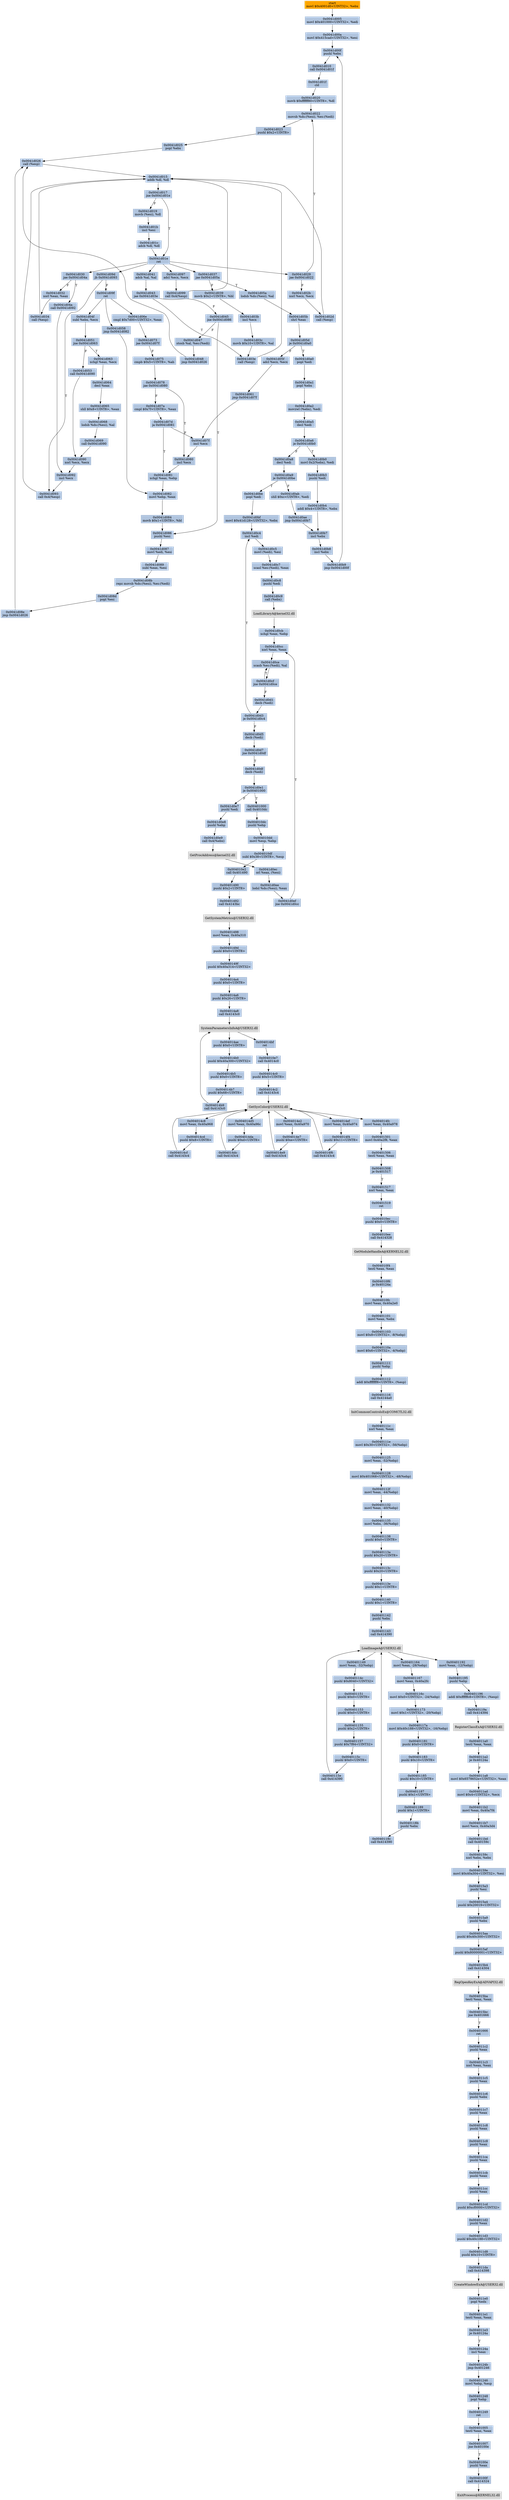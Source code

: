 digraph G {
node[shape=rectangle,style=filled,fillcolor=lightsteelblue,color=lightsteelblue]
bgcolor="transparent"
a0x0041d000movl_0x4001d0UINT32_ebx[label="start\nmovl $0x4001d0<UINT32>, %ebx",fillcolor="orange",color="lightgrey"];
a0x0041d005movl_0x401000UINT32_edi[label="0x0041d005\nmovl $0x401000<UINT32>, %edi"];
a0x0041d00amovl_0x415cadUINT32_esi[label="0x0041d00a\nmovl $0x415cad<UINT32>, %esi"];
a0x0041d00fpushl_ebx[label="0x0041d00f\npushl %ebx"];
a0x0041d010call_0x0041d01f[label="0x0041d010\ncall 0x0041d01f"];
a0x0041d01fcld_[label="0x0041d01f\ncld "];
a0x0041d020movb_0xffffff80UINT8_dl[label="0x0041d020\nmovb $0xffffff80<UINT8>, %dl"];
a0x0041d022movsb_ds_esi__es_edi_[label="0x0041d022\nmovsb %ds:(%esi), %es:(%edi)"];
a0x0041d023pushl_0x2UINT8[label="0x0041d023\npushl $0x2<UINT8>"];
a0x0041d025popl_ebx[label="0x0041d025\npopl %ebx"];
a0x0041d026call_esp_[label="0x0041d026\ncall (%esp)"];
a0x0041d015addb_dl_dl[label="0x0041d015\naddb %dl, %dl"];
a0x0041d017jne_0x0041d01e[label="0x0041d017\njne 0x0041d01e"];
a0x0041d019movb_esi__dl[label="0x0041d019\nmovb (%esi), %dl"];
a0x0041d01bincl_esi[label="0x0041d01b\nincl %esi"];
a0x0041d01cadcb_dl_dl[label="0x0041d01c\nadcb %dl, %dl"];
a0x0041d01eret[label="0x0041d01e\nret"];
a0x0041d029jae_0x0041d022[label="0x0041d029\njae 0x0041d022"];
a0x0041d02bxorl_ecx_ecx[label="0x0041d02b\nxorl %ecx, %ecx"];
a0x0041d02dcall_esp_[label="0x0041d02d\ncall (%esp)"];
a0x0041d030jae_0x0041d04a[label="0x0041d030\njae 0x0041d04a"];
a0x0041d032xorl_eax_eax[label="0x0041d032\nxorl %eax, %eax"];
a0x0041d034call_esp_[label="0x0041d034\ncall (%esp)"];
a0x0041d037jae_0x0041d05a[label="0x0041d037\njae 0x0041d05a"];
a0x0041d039movb_0x2UINT8_bl[label="0x0041d039\nmovb $0x2<UINT8>, %bl"];
a0x0041d03bincl_ecx[label="0x0041d03b\nincl %ecx"];
a0x0041d03cmovb_0x10UINT8_al[label="0x0041d03c\nmovb $0x10<UINT8>, %al"];
a0x0041d03ecall_esp_[label="0x0041d03e\ncall (%esp)"];
a0x0041d041adcb_al_al[label="0x0041d041\nadcb %al, %al"];
a0x0041d043jae_0x0041d03e[label="0x0041d043\njae 0x0041d03e"];
a0x0041d045jne_0x0041d086[label="0x0041d045\njne 0x0041d086"];
a0x0041d047stosb_al_es_edi_[label="0x0041d047\nstosb %al, %es:(%edi)"];
a0x0041d048jmp_0x0041d026[label="0x0041d048\njmp 0x0041d026"];
a0x0041d05alodsb_ds_esi__al[label="0x0041d05a\nlodsb %ds:(%esi), %al"];
a0x0041d05bshrl_eax[label="0x0041d05b\nshrl %eax"];
a0x0041d05dje_0x0041d0a0[label="0x0041d05d\nje 0x0041d0a0"];
a0x0041d05fadcl_ecx_ecx[label="0x0041d05f\nadcl %ecx, %ecx"];
a0x0041d061jmp_0x0041d07f[label="0x0041d061\njmp 0x0041d07f"];
a0x0041d07fincl_ecx[label="0x0041d07f\nincl %ecx"];
a0x0041d080incl_ecx[label="0x0041d080\nincl %ecx"];
a0x0041d081xchgl_eax_ebp[label="0x0041d081\nxchgl %eax, %ebp"];
a0x0041d082movl_ebp_eax[label="0x0041d082\nmovl %ebp, %eax"];
a0x0041d084movb_0x1UINT8_bl[label="0x0041d084\nmovb $0x1<UINT8>, %bl"];
a0x0041d086pushl_esi[label="0x0041d086\npushl %esi"];
a0x0041d087movl_edi_esi[label="0x0041d087\nmovl %edi, %esi"];
a0x0041d089subl_eax_esi[label="0x0041d089\nsubl %eax, %esi"];
a0x0041d08brepz_movsb_ds_esi__es_edi_[label="0x0041d08b\nrepz movsb %ds:(%esi), %es:(%edi)"];
a0x0041d08dpopl_esi[label="0x0041d08d\npopl %esi"];
a0x0041d08ejmp_0x0041d026[label="0x0041d08e\njmp 0x0041d026"];
a0x0041d04acall_0x0041d092[label="0x0041d04a\ncall 0x0041d092"];
a0x0041d092incl_ecx[label="0x0041d092\nincl %ecx"];
a0x0041d093call_0x4esp_[label="0x0041d093\ncall 0x4(%esp)"];
a0x0041d097adcl_ecx_ecx[label="0x0041d097\nadcl %ecx, %ecx"];
a0x0041d099call_0x4esp_[label="0x0041d099\ncall 0x4(%esp)"];
a0x0041d09djb_0x0041d093[label="0x0041d09d\njb 0x0041d093"];
a0x0041d09fret[label="0x0041d09f\nret"];
a0x0041d04fsubl_ebx_ecx[label="0x0041d04f\nsubl %ebx, %ecx"];
a0x0041d051jne_0x0041d063[label="0x0041d051\njne 0x0041d063"];
a0x0041d053call_0x0041d090[label="0x0041d053\ncall 0x0041d090"];
a0x0041d090xorl_ecx_ecx[label="0x0041d090\nxorl %ecx, %ecx"];
a0x0041d058jmp_0x0041d082[label="0x0041d058\njmp 0x0041d082"];
a0x0041d063xchgl_eax_ecx[label="0x0041d063\nxchgl %eax, %ecx"];
a0x0041d064decl_eax[label="0x0041d064\ndecl %eax"];
a0x0041d065shll_0x8UINT8_eax[label="0x0041d065\nshll $0x8<UINT8>, %eax"];
a0x0041d068lodsb_ds_esi__al[label="0x0041d068\nlodsb %ds:(%esi), %al"];
a0x0041d069call_0x0041d090[label="0x0041d069\ncall 0x0041d090"];
a0x0041d06ecmpl_0x7d00UINT32_eax[label="0x0041d06e\ncmpl $0x7d00<UINT32>, %eax"];
a0x0041d073jae_0x0041d07f[label="0x0041d073\njae 0x0041d07f"];
a0x0041d075cmpb_0x5UINT8_ah[label="0x0041d075\ncmpb $0x5<UINT8>, %ah"];
a0x0041d078jae_0x0041d080[label="0x0041d078\njae 0x0041d080"];
a0x0041d07acmpl_0x7fUINT8_eax[label="0x0041d07a\ncmpl $0x7f<UINT8>, %eax"];
a0x0041d07dja_0x0041d081[label="0x0041d07d\nja 0x0041d081"];
a0x0041d0a0popl_edi[label="0x0041d0a0\npopl %edi"];
a0x0041d0a1popl_ebx[label="0x0041d0a1\npopl %ebx"];
a0x0041d0a2movzwl_ebx__edi[label="0x0041d0a2\nmovzwl (%ebx), %edi"];
a0x0041d0a5decl_edi[label="0x0041d0a5\ndecl %edi"];
a0x0041d0a6je_0x0041d0b0[label="0x0041d0a6\nje 0x0041d0b0"];
a0x0041d0a8decl_edi[label="0x0041d0a8\ndecl %edi"];
a0x0041d0a9je_0x0041d0be[label="0x0041d0a9\nje 0x0041d0be"];
a0x0041d0abshll_0xcUINT8_edi[label="0x0041d0ab\nshll $0xc<UINT8>, %edi"];
a0x0041d0aejmp_0x0041d0b7[label="0x0041d0ae\njmp 0x0041d0b7"];
a0x0041d0b7incl_ebx[label="0x0041d0b7\nincl %ebx"];
a0x0041d0b8incl_ebx[label="0x0041d0b8\nincl %ebx"];
a0x0041d0b9jmp_0x0041d00f[label="0x0041d0b9\njmp 0x0041d00f"];
a0x0041d0b0movl_0x2ebx__edi[label="0x0041d0b0\nmovl 0x2(%ebx), %edi"];
a0x0041d0b3pushl_edi[label="0x0041d0b3\npushl %edi"];
a0x0041d0b4addl_0x4UINT8_ebx[label="0x0041d0b4\naddl $0x4<UINT8>, %ebx"];
a0x0041d0bepopl_edi[label="0x0041d0be\npopl %edi"];
a0x0041d0bfmovl_0x41d128UINT32_ebx[label="0x0041d0bf\nmovl $0x41d128<UINT32>, %ebx"];
a0x0041d0c4incl_edi[label="0x0041d0c4\nincl %edi"];
a0x0041d0c5movl_edi__esi[label="0x0041d0c5\nmovl (%edi), %esi"];
a0x0041d0c7scasl_es_edi__eax[label="0x0041d0c7\nscasl %es:(%edi), %eax"];
a0x0041d0c8pushl_edi[label="0x0041d0c8\npushl %edi"];
a0x0041d0c9call_ebx_[label="0x0041d0c9\ncall (%ebx)"];
LoadLibraryA_kernel32_dll[label="LoadLibraryA@kernel32.dll",fillcolor="lightgrey",color="lightgrey"];
a0x0041d0cbxchgl_eax_ebp[label="0x0041d0cb\nxchgl %eax, %ebp"];
a0x0041d0ccxorl_eax_eax[label="0x0041d0cc\nxorl %eax, %eax"];
a0x0041d0cescasb_es_edi__al[label="0x0041d0ce\nscasb %es:(%edi), %al"];
a0x0041d0cfjne_0x0041d0ce[label="0x0041d0cf\njne 0x0041d0ce"];
a0x0041d0d1decb_edi_[label="0x0041d0d1\ndecb (%edi)"];
a0x0041d0d3je_0x0041d0c4[label="0x0041d0d3\nje 0x0041d0c4"];
a0x0041d0d5decb_edi_[label="0x0041d0d5\ndecb (%edi)"];
a0x0041d0d7jne_0x0041d0df[label="0x0041d0d7\njne 0x0041d0df"];
a0x0041d0dfdecb_edi_[label="0x0041d0df\ndecb (%edi)"];
a0x0041d0e1je_0x00401000[label="0x0041d0e1\nje 0x00401000"];
a0x0041d0e7pushl_edi[label="0x0041d0e7\npushl %edi"];
a0x0041d0e8pushl_ebp[label="0x0041d0e8\npushl %ebp"];
a0x0041d0e9call_0x4ebx_[label="0x0041d0e9\ncall 0x4(%ebx)"];
GetProcAddress_kernel32_dll[label="GetProcAddress@kernel32.dll",fillcolor="lightgrey",color="lightgrey"];
a0x0041d0ecorl_eax_esi_[label="0x0041d0ec\norl %eax, (%esi)"];
a0x0041d0eelodsl_ds_esi__eax[label="0x0041d0ee\nlodsl %ds:(%esi), %eax"];
a0x0041d0efjne_0x0041d0cc[label="0x0041d0ef\njne 0x0041d0cc"];
a0x00401000call_0x4010dc[label="0x00401000\ncall 0x4010dc"];
a0x004010dcpushl_ebp[label="0x004010dc\npushl %ebp"];
a0x004010ddmovl_esp_ebp[label="0x004010dd\nmovl %esp, %ebp"];
a0x004010dfsubl_0x38UINT8_esp[label="0x004010df\nsubl $0x38<UINT8>, %esp"];
a0x004010e2call_0x401490[label="0x004010e2\ncall 0x401490"];
a0x00401490pushl_0x2UINT8[label="0x00401490\npushl $0x2<UINT8>"];
a0x00401492call_0x4143bc[label="0x00401492\ncall 0x4143bc"];
GetSystemMetrics_USER32_dll[label="GetSystemMetrics@USER32.dll",fillcolor="lightgrey",color="lightgrey"];
a0x00401498movl_eax_0x40a310[label="0x00401498\nmovl %eax, 0x40a310"];
a0x0040149dpushl_0x0UINT8[label="0x0040149d\npushl $0x0<UINT8>"];
a0x0040149fpushl_0x40a314UINT32[label="0x0040149f\npushl $0x40a314<UINT32>"];
a0x004014a4pushl_0x0UINT8[label="0x004014a4\npushl $0x0<UINT8>"];
a0x004014a6pushl_0x26UINT8[label="0x004014a6\npushl $0x26<UINT8>"];
a0x004014a8call_0x4143c0[label="0x004014a8\ncall 0x4143c0"];
SystemParametersInfoA_USER32_dll[label="SystemParametersInfoA@USER32.dll",fillcolor="lightgrey",color="lightgrey"];
a0x004014aepushl_0x0UINT8[label="0x004014ae\npushl $0x0<UINT8>"];
a0x004014b0pushl_0x40a300UINT32[label="0x004014b0\npushl $0x40a300<UINT32>"];
a0x004014b5pushl_0x0UINT8[label="0x004014b5\npushl $0x0<UINT8>"];
a0x004014b7pushl_0x68UINT8[label="0x004014b7\npushl $0x68<UINT8>"];
a0x004014b9call_0x4143c0[label="0x004014b9\ncall 0x4143c0"];
a0x004014bfret[label="0x004014bf\nret"];
a0x004010e7call_0x4014c0[label="0x004010e7\ncall 0x4014c0"];
a0x004014c0pushl_0x5UINT8[label="0x004014c0\npushl $0x5<UINT8>"];
a0x004014c2call_0x4143c4[label="0x004014c2\ncall 0x4143c4"];
GetSysColor_USER32_dll[label="GetSysColor@USER32.dll",fillcolor="lightgrey",color="lightgrey"];
a0x004014c8movl_eax_0x40a968[label="0x004014c8\nmovl %eax, 0x40a968"];
a0x004014cdpushl_0x8UINT8[label="0x004014cd\npushl $0x8<UINT8>"];
a0x004014cfcall_0x4143c4[label="0x004014cf\ncall 0x4143c4"];
a0x004014d5movl_eax_0x40a96c[label="0x004014d5\nmovl %eax, 0x40a96c"];
a0x004014dapushl_0xdUINT8[label="0x004014da\npushl $0xd<UINT8>"];
a0x004014dccall_0x4143c4[label="0x004014dc\ncall 0x4143c4"];
a0x004014e2movl_eax_0x40a970[label="0x004014e2\nmovl %eax, 0x40a970"];
a0x004014e7pushl_0xeUINT8[label="0x004014e7\npushl $0xe<UINT8>"];
a0x004014e9call_0x4143c4[label="0x004014e9\ncall 0x4143c4"];
a0x004014efmovl_eax_0x40a974[label="0x004014ef\nmovl %eax, 0x40a974"];
a0x004014f4pushl_0x11UINT8[label="0x004014f4\npushl $0x11<UINT8>"];
a0x004014f6call_0x4143c4[label="0x004014f6\ncall 0x4143c4"];
a0x004014fcmovl_eax_0x40a978[label="0x004014fc\nmovl %eax, 0x40a978"];
a0x00401501movl_0x40a2f8_eax[label="0x00401501\nmovl 0x40a2f8, %eax"];
a0x00401506testl_eax_eax[label="0x00401506\ntestl %eax, %eax"];
a0x00401508je_0x401517[label="0x00401508\nje 0x401517"];
a0x00401517xorl_eax_eax[label="0x00401517\nxorl %eax, %eax"];
a0x00401519ret[label="0x00401519\nret"];
a0x004010ecpushl_0x0UINT8[label="0x004010ec\npushl $0x0<UINT8>"];
a0x004010eecall_0x414328[label="0x004010ee\ncall 0x414328"];
GetModuleHandleA_KERNEL32_dll[label="GetModuleHandleA@KERNEL32.dll",fillcolor="lightgrey",color="lightgrey"];
a0x004010f4testl_eax_eax[label="0x004010f4\ntestl %eax, %eax"];
a0x004010f6je_0x40124a[label="0x004010f6\nje 0x40124a"];
a0x004010fcmovl_eax_0x40a2e0[label="0x004010fc\nmovl %eax, 0x40a2e0"];
a0x00401101movl_eax_ebx[label="0x00401101\nmovl %eax, %ebx"];
a0x00401103movl_0x8UINT32__8ebp_[label="0x00401103\nmovl $0x8<UINT32>, -8(%ebp)"];
a0x0040110amovl_0x6UINT32__4ebp_[label="0x0040110a\nmovl $0x6<UINT32>, -4(%ebp)"];
a0x00401111pushl_ebp[label="0x00401111\npushl %ebp"];
a0x00401112addl_0xfffffff8UINT8_esp_[label="0x00401112\naddl $0xfffffff8<UINT8>, (%esp)"];
a0x00401116call_0x4144a0[label="0x00401116\ncall 0x4144a0"];
InitCommonControlsEx_COMCTL32_dll[label="InitCommonControlsEx@COMCTL32.dll",fillcolor="lightgrey",color="lightgrey"];
a0x0040111cxorl_eax_eax[label="0x0040111c\nxorl %eax, %eax"];
a0x0040111emovl_0x30UINT32__56ebp_[label="0x0040111e\nmovl $0x30<UINT32>, -56(%ebp)"];
a0x00401125movl_eax__52ebp_[label="0x00401125\nmovl %eax, -52(%ebp)"];
a0x00401128movl_0x401068UINT32__48ebp_[label="0x00401128\nmovl $0x401068<UINT32>, -48(%ebp)"];
a0x0040112fmovl_eax__44ebp_[label="0x0040112f\nmovl %eax, -44(%ebp)"];
a0x00401132movl_eax__40ebp_[label="0x00401132\nmovl %eax, -40(%ebp)"];
a0x00401135movl_ebx__36ebp_[label="0x00401135\nmovl %ebx, -36(%ebp)"];
a0x00401138pushl_0x0UINT8[label="0x00401138\npushl $0x0<UINT8>"];
a0x0040113apushl_0x20UINT8[label="0x0040113a\npushl $0x20<UINT8>"];
a0x0040113cpushl_0x20UINT8[label="0x0040113c\npushl $0x20<UINT8>"];
a0x0040113epushl_0x1UINT8[label="0x0040113e\npushl $0x1<UINT8>"];
a0x00401140pushl_0x1UINT8[label="0x00401140\npushl $0x1<UINT8>"];
a0x00401142pushl_ebx[label="0x00401142\npushl %ebx"];
a0x00401143call_0x414390[label="0x00401143\ncall 0x414390"];
LoadImageA_USER32_dll[label="LoadImageA@USER32.dll",fillcolor="lightgrey",color="lightgrey"];
a0x00401149movl_eax__32ebp_[label="0x00401149\nmovl %eax, -32(%ebp)"];
a0x0040114cpushl_0x8040UINT32[label="0x0040114c\npushl $0x8040<UINT32>"];
a0x00401151pushl_0x0UINT8[label="0x00401151\npushl $0x0<UINT8>"];
a0x00401153pushl_0x0UINT8[label="0x00401153\npushl $0x0<UINT8>"];
a0x00401155pushl_0x2UINT8[label="0x00401155\npushl $0x2<UINT8>"];
a0x00401157pushl_0x7f84UINT32[label="0x00401157\npushl $0x7f84<UINT32>"];
a0x0040115cpushl_0x0UINT8[label="0x0040115c\npushl $0x0<UINT8>"];
a0x0040115ecall_0x414390[label="0x0040115e\ncall 0x414390"];
a0x00401164movl_eax__28ebp_[label="0x00401164\nmovl %eax, -28(%ebp)"];
a0x00401167movl_eax_0x40a2fc[label="0x00401167\nmovl %eax, 0x40a2fc"];
a0x0040116cmovl_0x0UINT32__24ebp_[label="0x0040116c\nmovl $0x0<UINT32>, -24(%ebp)"];
a0x00401173movl_0x1UINT32__20ebp_[label="0x00401173\nmovl $0x1<UINT32>, -20(%ebp)"];
a0x0040117amovl_0x40c188UINT32__16ebp_[label="0x0040117a\nmovl $0x40c188<UINT32>, -16(%ebp)"];
a0x00401181pushl_0x0UINT8[label="0x00401181\npushl $0x0<UINT8>"];
a0x00401183pushl_0x10UINT8[label="0x00401183\npushl $0x10<UINT8>"];
a0x00401185pushl_0x10UINT8[label="0x00401185\npushl $0x10<UINT8>"];
a0x00401187pushl_0x1UINT8[label="0x00401187\npushl $0x1<UINT8>"];
a0x00401189pushl_0x1UINT8[label="0x00401189\npushl $0x1<UINT8>"];
a0x0040118bpushl_ebx[label="0x0040118b\npushl %ebx"];
a0x0040118ccall_0x414390[label="0x0040118c\ncall 0x414390"];
a0x00401192movl_eax__12ebp_[label="0x00401192\nmovl %eax, -12(%ebp)"];
a0x00401195pushl_ebp[label="0x00401195\npushl %ebp"];
a0x00401196addl_0xffffffc8UINT8_esp_[label="0x00401196\naddl $0xffffffc8<UINT8>, (%esp)"];
a0x0040119acall_0x414394[label="0x0040119a\ncall 0x414394"];
RegisterClassExA_USER32_dll[label="RegisterClassExA@USER32.dll",fillcolor="lightgrey",color="lightgrey"];
a0x004011a0testl_eax_eax[label="0x004011a0\ntestl %eax, %eax"];
a0x004011a2je_0x40124a[label="0x004011a2\nje 0x40124a"];
a0x004011a8movl_0x6578652eUINT32_eax[label="0x004011a8\nmovl $0x6578652e<UINT32>, %eax"];
a0x004011admovl_0x4UINT32_ecx[label="0x004011ad\nmovl $0x4<UINT32>, %ecx"];
a0x004011b2movl_eax_0x40a7f4[label="0x004011b2\nmovl %eax, 0x40a7f4"];
a0x004011b7movl_ecx_0x40a3d4[label="0x004011b7\nmovl %ecx, 0x40a3d4"];
a0x004011bdcall_0x40159c[label="0x004011bd\ncall 0x40159c"];
a0x0040159cxorl_ebx_ebx[label="0x0040159c\nxorl %ebx, %ebx"];
a0x0040159emovl_0x40a304UINT32_esi[label="0x0040159e\nmovl $0x40a304<UINT32>, %esi"];
a0x004015a3pushl_esi[label="0x004015a3\npushl %esi"];
a0x004015a4pushl_0x20019UINT32[label="0x004015a4\npushl $0x20019<UINT32>"];
a0x004015a9pushl_ebx[label="0x004015a9\npushl %ebx"];
a0x004015aapushl_0x40c300UINT32[label="0x004015aa\npushl $0x40c300<UINT32>"];
a0x004015afpushl_0x80000001UINT32[label="0x004015af\npushl $0x80000001<UINT32>"];
a0x004015b4call_0x414304[label="0x004015b4\ncall 0x414304"];
RegOpenKeyExA_ADVAPI32_dll[label="RegOpenKeyExA@ADVAPI32.dll",fillcolor="lightgrey",color="lightgrey"];
a0x004015batestl_eax_eax[label="0x004015ba\ntestl %eax, %eax"];
a0x004015bcjne_0x401666[label="0x004015bc\njne 0x401666"];
a0x00401666ret[label="0x00401666\nret"];
a0x004011c2pushl_eax[label="0x004011c2\npushl %eax"];
a0x004011c3xorl_eax_eax[label="0x004011c3\nxorl %eax, %eax"];
a0x004011c5pushl_eax[label="0x004011c5\npushl %eax"];
a0x004011c6pushl_ebx[label="0x004011c6\npushl %ebx"];
a0x004011c7pushl_eax[label="0x004011c7\npushl %eax"];
a0x004011c8pushl_eax[label="0x004011c8\npushl %eax"];
a0x004011c9pushl_eax[label="0x004011c9\npushl %eax"];
a0x004011capushl_eax[label="0x004011ca\npushl %eax"];
a0x004011cbpushl_eax[label="0x004011cb\npushl %eax"];
a0x004011ccpushl_eax[label="0x004011cc\npushl %eax"];
a0x004011cdpushl_0xcf0000UINT32[label="0x004011cd\npushl $0xcf0000<UINT32>"];
a0x004011d2pushl_eax[label="0x004011d2\npushl %eax"];
a0x004011d3pushl_0x40c188UINT32[label="0x004011d3\npushl $0x40c188<UINT32>"];
a0x004011d8pushl_0x10UINT8[label="0x004011d8\npushl $0x10<UINT8>"];
a0x004011dacall_0x414398[label="0x004011da\ncall 0x414398"];
CreateWindowExA_USER32_dll[label="CreateWindowExA@USER32.dll",fillcolor="lightgrey",color="lightgrey"];
a0x004011e0popl_edx[label="0x004011e0\npopl %edx"];
a0x004011e1testl_eax_eax[label="0x004011e1\ntestl %eax, %eax"];
a0x004011e3je_0x40124a[label="0x004011e3\nje 0x40124a"];
a0x0040124aincl_eax[label="0x0040124a\nincl %eax"];
a0x0040124bjmp_0x401246[label="0x0040124b\njmp 0x401246"];
a0x00401246movl_ebp_esp[label="0x00401246\nmovl %ebp, %esp"];
a0x00401248popl_ebp[label="0x00401248\npopl %ebp"];
a0x00401249ret[label="0x00401249\nret"];
a0x00401005testl_eax_eax[label="0x00401005\ntestl %eax, %eax"];
a0x00401007jne_0x40100e[label="0x00401007\njne 0x40100e"];
a0x0040100epushl_eax[label="0x0040100e\npushl %eax"];
a0x0040100fcall_0x414324[label="0x0040100f\ncall 0x414324"];
ExitProcess_KERNEL32_dll[label="ExitProcess@KERNEL32.dll",fillcolor="lightgrey",color="lightgrey"];
a0x0041d000movl_0x4001d0UINT32_ebx -> a0x0041d005movl_0x401000UINT32_edi [color="#000000"];
a0x0041d005movl_0x401000UINT32_edi -> a0x0041d00amovl_0x415cadUINT32_esi [color="#000000"];
a0x0041d00amovl_0x415cadUINT32_esi -> a0x0041d00fpushl_ebx [color="#000000"];
a0x0041d00fpushl_ebx -> a0x0041d010call_0x0041d01f [color="#000000"];
a0x0041d010call_0x0041d01f -> a0x0041d01fcld_ [color="#000000"];
a0x0041d01fcld_ -> a0x0041d020movb_0xffffff80UINT8_dl [color="#000000"];
a0x0041d020movb_0xffffff80UINT8_dl -> a0x0041d022movsb_ds_esi__es_edi_ [color="#000000"];
a0x0041d022movsb_ds_esi__es_edi_ -> a0x0041d023pushl_0x2UINT8 [color="#000000"];
a0x0041d023pushl_0x2UINT8 -> a0x0041d025popl_ebx [color="#000000"];
a0x0041d025popl_ebx -> a0x0041d026call_esp_ [color="#000000"];
a0x0041d026call_esp_ -> a0x0041d015addb_dl_dl [color="#000000"];
a0x0041d015addb_dl_dl -> a0x0041d017jne_0x0041d01e [color="#000000"];
a0x0041d017jne_0x0041d01e -> a0x0041d019movb_esi__dl [color="#000000",label="F"];
a0x0041d019movb_esi__dl -> a0x0041d01bincl_esi [color="#000000"];
a0x0041d01bincl_esi -> a0x0041d01cadcb_dl_dl [color="#000000"];
a0x0041d01cadcb_dl_dl -> a0x0041d01eret [color="#000000"];
a0x0041d01eret -> a0x0041d029jae_0x0041d022 [color="#000000"];
a0x0041d029jae_0x0041d022 -> a0x0041d022movsb_ds_esi__es_edi_ [color="#000000",label="T"];
a0x0041d017jne_0x0041d01e -> a0x0041d01eret [color="#000000",label="T"];
a0x0041d029jae_0x0041d022 -> a0x0041d02bxorl_ecx_ecx [color="#000000",label="F"];
a0x0041d02bxorl_ecx_ecx -> a0x0041d02dcall_esp_ [color="#000000"];
a0x0041d02dcall_esp_ -> a0x0041d015addb_dl_dl [color="#000000"];
a0x0041d01eret -> a0x0041d030jae_0x0041d04a [color="#000000"];
a0x0041d030jae_0x0041d04a -> a0x0041d032xorl_eax_eax [color="#000000",label="F"];
a0x0041d032xorl_eax_eax -> a0x0041d034call_esp_ [color="#000000"];
a0x0041d034call_esp_ -> a0x0041d015addb_dl_dl [color="#000000"];
a0x0041d01eret -> a0x0041d037jae_0x0041d05a [color="#000000"];
a0x0041d037jae_0x0041d05a -> a0x0041d039movb_0x2UINT8_bl [color="#000000",label="F"];
a0x0041d039movb_0x2UINT8_bl -> a0x0041d03bincl_ecx [color="#000000"];
a0x0041d03bincl_ecx -> a0x0041d03cmovb_0x10UINT8_al [color="#000000"];
a0x0041d03cmovb_0x10UINT8_al -> a0x0041d03ecall_esp_ [color="#000000"];
a0x0041d03ecall_esp_ -> a0x0041d015addb_dl_dl [color="#000000"];
a0x0041d01eret -> a0x0041d041adcb_al_al [color="#000000"];
a0x0041d041adcb_al_al -> a0x0041d043jae_0x0041d03e [color="#000000"];
a0x0041d043jae_0x0041d03e -> a0x0041d03ecall_esp_ [color="#000000",label="T"];
a0x0041d043jae_0x0041d03e -> a0x0041d045jne_0x0041d086 [color="#000000",label="F"];
a0x0041d045jne_0x0041d086 -> a0x0041d047stosb_al_es_edi_ [color="#000000",label="F"];
a0x0041d047stosb_al_es_edi_ -> a0x0041d048jmp_0x0041d026 [color="#000000"];
a0x0041d048jmp_0x0041d026 -> a0x0041d026call_esp_ [color="#000000"];
a0x0041d037jae_0x0041d05a -> a0x0041d05alodsb_ds_esi__al [color="#000000",label="T"];
a0x0041d05alodsb_ds_esi__al -> a0x0041d05bshrl_eax [color="#000000"];
a0x0041d05bshrl_eax -> a0x0041d05dje_0x0041d0a0 [color="#000000"];
a0x0041d05dje_0x0041d0a0 -> a0x0041d05fadcl_ecx_ecx [color="#000000",label="F"];
a0x0041d05fadcl_ecx_ecx -> a0x0041d061jmp_0x0041d07f [color="#000000"];
a0x0041d061jmp_0x0041d07f -> a0x0041d07fincl_ecx [color="#000000"];
a0x0041d07fincl_ecx -> a0x0041d080incl_ecx [color="#000000"];
a0x0041d080incl_ecx -> a0x0041d081xchgl_eax_ebp [color="#000000"];
a0x0041d081xchgl_eax_ebp -> a0x0041d082movl_ebp_eax [color="#000000"];
a0x0041d082movl_ebp_eax -> a0x0041d084movb_0x1UINT8_bl [color="#000000"];
a0x0041d084movb_0x1UINT8_bl -> a0x0041d086pushl_esi [color="#000000"];
a0x0041d086pushl_esi -> a0x0041d087movl_edi_esi [color="#000000"];
a0x0041d087movl_edi_esi -> a0x0041d089subl_eax_esi [color="#000000"];
a0x0041d089subl_eax_esi -> a0x0041d08brepz_movsb_ds_esi__es_edi_ [color="#000000"];
a0x0041d08brepz_movsb_ds_esi__es_edi_ -> a0x0041d08dpopl_esi [color="#000000"];
a0x0041d08dpopl_esi -> a0x0041d08ejmp_0x0041d026 [color="#000000"];
a0x0041d08ejmp_0x0041d026 -> a0x0041d026call_esp_ [color="#000000"];
a0x0041d045jne_0x0041d086 -> a0x0041d086pushl_esi [color="#000000",label="T"];
a0x0041d030jae_0x0041d04a -> a0x0041d04acall_0x0041d092 [color="#000000",label="T"];
a0x0041d04acall_0x0041d092 -> a0x0041d092incl_ecx [color="#000000"];
a0x0041d092incl_ecx -> a0x0041d093call_0x4esp_ [color="#000000"];
a0x0041d093call_0x4esp_ -> a0x0041d015addb_dl_dl [color="#000000"];
a0x0041d01eret -> a0x0041d097adcl_ecx_ecx [color="#000000"];
a0x0041d097adcl_ecx_ecx -> a0x0041d099call_0x4esp_ [color="#000000"];
a0x0041d099call_0x4esp_ -> a0x0041d015addb_dl_dl [color="#000000"];
a0x0041d01eret -> a0x0041d09djb_0x0041d093 [color="#000000"];
a0x0041d09djb_0x0041d093 -> a0x0041d09fret [color="#000000",label="F"];
a0x0041d09fret -> a0x0041d04fsubl_ebx_ecx [color="#000000"];
a0x0041d04fsubl_ebx_ecx -> a0x0041d051jne_0x0041d063 [color="#000000"];
a0x0041d051jne_0x0041d063 -> a0x0041d053call_0x0041d090 [color="#000000",label="F"];
a0x0041d053call_0x0041d090 -> a0x0041d090xorl_ecx_ecx [color="#000000"];
a0x0041d090xorl_ecx_ecx -> a0x0041d092incl_ecx [color="#000000"];
a0x0041d09fret -> a0x0041d058jmp_0x0041d082 [color="#000000"];
a0x0041d058jmp_0x0041d082 -> a0x0041d082movl_ebp_eax [color="#000000"];
a0x0041d051jne_0x0041d063 -> a0x0041d063xchgl_eax_ecx [color="#000000",label="T"];
a0x0041d063xchgl_eax_ecx -> a0x0041d064decl_eax [color="#000000"];
a0x0041d064decl_eax -> a0x0041d065shll_0x8UINT8_eax [color="#000000"];
a0x0041d065shll_0x8UINT8_eax -> a0x0041d068lodsb_ds_esi__al [color="#000000"];
a0x0041d068lodsb_ds_esi__al -> a0x0041d069call_0x0041d090 [color="#000000"];
a0x0041d069call_0x0041d090 -> a0x0041d090xorl_ecx_ecx [color="#000000"];
a0x0041d09fret -> a0x0041d06ecmpl_0x7d00UINT32_eax [color="#000000"];
a0x0041d06ecmpl_0x7d00UINT32_eax -> a0x0041d073jae_0x0041d07f [color="#000000"];
a0x0041d073jae_0x0041d07f -> a0x0041d075cmpb_0x5UINT8_ah [color="#000000",label="F"];
a0x0041d075cmpb_0x5UINT8_ah -> a0x0041d078jae_0x0041d080 [color="#000000"];
a0x0041d078jae_0x0041d080 -> a0x0041d07acmpl_0x7fUINT8_eax [color="#000000",label="F"];
a0x0041d07acmpl_0x7fUINT8_eax -> a0x0041d07dja_0x0041d081 [color="#000000"];
a0x0041d07dja_0x0041d081 -> a0x0041d07fincl_ecx [color="#000000",label="F"];
a0x0041d07dja_0x0041d081 -> a0x0041d081xchgl_eax_ebp [color="#000000",label="T"];
a0x0041d09djb_0x0041d093 -> a0x0041d093call_0x4esp_ [color="#000000",label="T"];
a0x0041d078jae_0x0041d080 -> a0x0041d080incl_ecx [color="#000000",label="T"];
a0x0041d05dje_0x0041d0a0 -> a0x0041d0a0popl_edi [color="#000000",label="T"];
a0x0041d0a0popl_edi -> a0x0041d0a1popl_ebx [color="#000000"];
a0x0041d0a1popl_ebx -> a0x0041d0a2movzwl_ebx__edi [color="#000000"];
a0x0041d0a2movzwl_ebx__edi -> a0x0041d0a5decl_edi [color="#000000"];
a0x0041d0a5decl_edi -> a0x0041d0a6je_0x0041d0b0 [color="#000000"];
a0x0041d0a6je_0x0041d0b0 -> a0x0041d0a8decl_edi [color="#000000",label="F"];
a0x0041d0a8decl_edi -> a0x0041d0a9je_0x0041d0be [color="#000000"];
a0x0041d0a9je_0x0041d0be -> a0x0041d0abshll_0xcUINT8_edi [color="#000000",label="F"];
a0x0041d0abshll_0xcUINT8_edi -> a0x0041d0aejmp_0x0041d0b7 [color="#000000"];
a0x0041d0aejmp_0x0041d0b7 -> a0x0041d0b7incl_ebx [color="#000000"];
a0x0041d0b7incl_ebx -> a0x0041d0b8incl_ebx [color="#000000"];
a0x0041d0b8incl_ebx -> a0x0041d0b9jmp_0x0041d00f [color="#000000"];
a0x0041d0b9jmp_0x0041d00f -> a0x0041d00fpushl_ebx [color="#000000"];
a0x0041d0a6je_0x0041d0b0 -> a0x0041d0b0movl_0x2ebx__edi [color="#000000",label="T"];
a0x0041d0b0movl_0x2ebx__edi -> a0x0041d0b3pushl_edi [color="#000000"];
a0x0041d0b3pushl_edi -> a0x0041d0b4addl_0x4UINT8_ebx [color="#000000"];
a0x0041d0b4addl_0x4UINT8_ebx -> a0x0041d0b7incl_ebx [color="#000000"];
a0x0041d0a9je_0x0041d0be -> a0x0041d0bepopl_edi [color="#000000",label="T"];
a0x0041d0bepopl_edi -> a0x0041d0bfmovl_0x41d128UINT32_ebx [color="#000000"];
a0x0041d0bfmovl_0x41d128UINT32_ebx -> a0x0041d0c4incl_edi [color="#000000"];
a0x0041d0c4incl_edi -> a0x0041d0c5movl_edi__esi [color="#000000"];
a0x0041d0c5movl_edi__esi -> a0x0041d0c7scasl_es_edi__eax [color="#000000"];
a0x0041d0c7scasl_es_edi__eax -> a0x0041d0c8pushl_edi [color="#000000"];
a0x0041d0c8pushl_edi -> a0x0041d0c9call_ebx_ [color="#000000"];
a0x0041d0c9call_ebx_ -> LoadLibraryA_kernel32_dll [color="#000000"];
LoadLibraryA_kernel32_dll -> a0x0041d0cbxchgl_eax_ebp [color="#000000"];
a0x0041d0cbxchgl_eax_ebp -> a0x0041d0ccxorl_eax_eax [color="#000000"];
a0x0041d0ccxorl_eax_eax -> a0x0041d0cescasb_es_edi__al [color="#000000"];
a0x0041d0cescasb_es_edi__al -> a0x0041d0cfjne_0x0041d0ce [color="#000000"];
a0x0041d0cfjne_0x0041d0ce -> a0x0041d0cescasb_es_edi__al [color="#000000",label="T"];
a0x0041d0cfjne_0x0041d0ce -> a0x0041d0d1decb_edi_ [color="#000000",label="F"];
a0x0041d0d1decb_edi_ -> a0x0041d0d3je_0x0041d0c4 [color="#000000"];
a0x0041d0d3je_0x0041d0c4 -> a0x0041d0d5decb_edi_ [color="#000000",label="F"];
a0x0041d0d5decb_edi_ -> a0x0041d0d7jne_0x0041d0df [color="#000000"];
a0x0041d0d7jne_0x0041d0df -> a0x0041d0dfdecb_edi_ [color="#000000",label="T"];
a0x0041d0dfdecb_edi_ -> a0x0041d0e1je_0x00401000 [color="#000000"];
a0x0041d0e1je_0x00401000 -> a0x0041d0e7pushl_edi [color="#000000",label="F"];
a0x0041d0e7pushl_edi -> a0x0041d0e8pushl_ebp [color="#000000"];
a0x0041d0e8pushl_ebp -> a0x0041d0e9call_0x4ebx_ [color="#000000"];
a0x0041d0e9call_0x4ebx_ -> GetProcAddress_kernel32_dll [color="#000000"];
GetProcAddress_kernel32_dll -> a0x0041d0ecorl_eax_esi_ [color="#000000"];
a0x0041d0ecorl_eax_esi_ -> a0x0041d0eelodsl_ds_esi__eax [color="#000000"];
a0x0041d0eelodsl_ds_esi__eax -> a0x0041d0efjne_0x0041d0cc [color="#000000"];
a0x0041d0efjne_0x0041d0cc -> a0x0041d0ccxorl_eax_eax [color="#000000",label="T"];
a0x0041d0d3je_0x0041d0c4 -> a0x0041d0c4incl_edi [color="#000000",label="T"];
a0x0041d0e1je_0x00401000 -> a0x00401000call_0x4010dc [color="#000000",label="T"];
a0x00401000call_0x4010dc -> a0x004010dcpushl_ebp [color="#000000"];
a0x004010dcpushl_ebp -> a0x004010ddmovl_esp_ebp [color="#000000"];
a0x004010ddmovl_esp_ebp -> a0x004010dfsubl_0x38UINT8_esp [color="#000000"];
a0x004010dfsubl_0x38UINT8_esp -> a0x004010e2call_0x401490 [color="#000000"];
a0x004010e2call_0x401490 -> a0x00401490pushl_0x2UINT8 [color="#000000"];
a0x00401490pushl_0x2UINT8 -> a0x00401492call_0x4143bc [color="#000000"];
a0x00401492call_0x4143bc -> GetSystemMetrics_USER32_dll [color="#000000"];
GetSystemMetrics_USER32_dll -> a0x00401498movl_eax_0x40a310 [color="#000000"];
a0x00401498movl_eax_0x40a310 -> a0x0040149dpushl_0x0UINT8 [color="#000000"];
a0x0040149dpushl_0x0UINT8 -> a0x0040149fpushl_0x40a314UINT32 [color="#000000"];
a0x0040149fpushl_0x40a314UINT32 -> a0x004014a4pushl_0x0UINT8 [color="#000000"];
a0x004014a4pushl_0x0UINT8 -> a0x004014a6pushl_0x26UINT8 [color="#000000"];
a0x004014a6pushl_0x26UINT8 -> a0x004014a8call_0x4143c0 [color="#000000"];
a0x004014a8call_0x4143c0 -> SystemParametersInfoA_USER32_dll [color="#000000"];
SystemParametersInfoA_USER32_dll -> a0x004014aepushl_0x0UINT8 [color="#000000"];
a0x004014aepushl_0x0UINT8 -> a0x004014b0pushl_0x40a300UINT32 [color="#000000"];
a0x004014b0pushl_0x40a300UINT32 -> a0x004014b5pushl_0x0UINT8 [color="#000000"];
a0x004014b5pushl_0x0UINT8 -> a0x004014b7pushl_0x68UINT8 [color="#000000"];
a0x004014b7pushl_0x68UINT8 -> a0x004014b9call_0x4143c0 [color="#000000"];
a0x004014b9call_0x4143c0 -> SystemParametersInfoA_USER32_dll [color="#000000"];
SystemParametersInfoA_USER32_dll -> a0x004014bfret [color="#000000"];
a0x004014bfret -> a0x004010e7call_0x4014c0 [color="#000000"];
a0x004010e7call_0x4014c0 -> a0x004014c0pushl_0x5UINT8 [color="#000000"];
a0x004014c0pushl_0x5UINT8 -> a0x004014c2call_0x4143c4 [color="#000000"];
a0x004014c2call_0x4143c4 -> GetSysColor_USER32_dll [color="#000000"];
GetSysColor_USER32_dll -> a0x004014c8movl_eax_0x40a968 [color="#000000"];
a0x004014c8movl_eax_0x40a968 -> a0x004014cdpushl_0x8UINT8 [color="#000000"];
a0x004014cdpushl_0x8UINT8 -> a0x004014cfcall_0x4143c4 [color="#000000"];
a0x004014cfcall_0x4143c4 -> GetSysColor_USER32_dll [color="#000000"];
GetSysColor_USER32_dll -> a0x004014d5movl_eax_0x40a96c [color="#000000"];
a0x004014d5movl_eax_0x40a96c -> a0x004014dapushl_0xdUINT8 [color="#000000"];
a0x004014dapushl_0xdUINT8 -> a0x004014dccall_0x4143c4 [color="#000000"];
a0x004014dccall_0x4143c4 -> GetSysColor_USER32_dll [color="#000000"];
GetSysColor_USER32_dll -> a0x004014e2movl_eax_0x40a970 [color="#000000"];
a0x004014e2movl_eax_0x40a970 -> a0x004014e7pushl_0xeUINT8 [color="#000000"];
a0x004014e7pushl_0xeUINT8 -> a0x004014e9call_0x4143c4 [color="#000000"];
a0x004014e9call_0x4143c4 -> GetSysColor_USER32_dll [color="#000000"];
GetSysColor_USER32_dll -> a0x004014efmovl_eax_0x40a974 [color="#000000"];
a0x004014efmovl_eax_0x40a974 -> a0x004014f4pushl_0x11UINT8 [color="#000000"];
a0x004014f4pushl_0x11UINT8 -> a0x004014f6call_0x4143c4 [color="#000000"];
a0x004014f6call_0x4143c4 -> GetSysColor_USER32_dll [color="#000000"];
GetSysColor_USER32_dll -> a0x004014fcmovl_eax_0x40a978 [color="#000000"];
a0x004014fcmovl_eax_0x40a978 -> a0x00401501movl_0x40a2f8_eax [color="#000000"];
a0x00401501movl_0x40a2f8_eax -> a0x00401506testl_eax_eax [color="#000000"];
a0x00401506testl_eax_eax -> a0x00401508je_0x401517 [color="#000000"];
a0x00401508je_0x401517 -> a0x00401517xorl_eax_eax [color="#000000",label="T"];
a0x00401517xorl_eax_eax -> a0x00401519ret [color="#000000"];
a0x00401519ret -> a0x004010ecpushl_0x0UINT8 [color="#000000"];
a0x004010ecpushl_0x0UINT8 -> a0x004010eecall_0x414328 [color="#000000"];
a0x004010eecall_0x414328 -> GetModuleHandleA_KERNEL32_dll [color="#000000"];
GetModuleHandleA_KERNEL32_dll -> a0x004010f4testl_eax_eax [color="#000000"];
a0x004010f4testl_eax_eax -> a0x004010f6je_0x40124a [color="#000000"];
a0x004010f6je_0x40124a -> a0x004010fcmovl_eax_0x40a2e0 [color="#000000",label="F"];
a0x004010fcmovl_eax_0x40a2e0 -> a0x00401101movl_eax_ebx [color="#000000"];
a0x00401101movl_eax_ebx -> a0x00401103movl_0x8UINT32__8ebp_ [color="#000000"];
a0x00401103movl_0x8UINT32__8ebp_ -> a0x0040110amovl_0x6UINT32__4ebp_ [color="#000000"];
a0x0040110amovl_0x6UINT32__4ebp_ -> a0x00401111pushl_ebp [color="#000000"];
a0x00401111pushl_ebp -> a0x00401112addl_0xfffffff8UINT8_esp_ [color="#000000"];
a0x00401112addl_0xfffffff8UINT8_esp_ -> a0x00401116call_0x4144a0 [color="#000000"];
a0x00401116call_0x4144a0 -> InitCommonControlsEx_COMCTL32_dll [color="#000000"];
InitCommonControlsEx_COMCTL32_dll -> a0x0040111cxorl_eax_eax [color="#000000"];
a0x0040111cxorl_eax_eax -> a0x0040111emovl_0x30UINT32__56ebp_ [color="#000000"];
a0x0040111emovl_0x30UINT32__56ebp_ -> a0x00401125movl_eax__52ebp_ [color="#000000"];
a0x00401125movl_eax__52ebp_ -> a0x00401128movl_0x401068UINT32__48ebp_ [color="#000000"];
a0x00401128movl_0x401068UINT32__48ebp_ -> a0x0040112fmovl_eax__44ebp_ [color="#000000"];
a0x0040112fmovl_eax__44ebp_ -> a0x00401132movl_eax__40ebp_ [color="#000000"];
a0x00401132movl_eax__40ebp_ -> a0x00401135movl_ebx__36ebp_ [color="#000000"];
a0x00401135movl_ebx__36ebp_ -> a0x00401138pushl_0x0UINT8 [color="#000000"];
a0x00401138pushl_0x0UINT8 -> a0x0040113apushl_0x20UINT8 [color="#000000"];
a0x0040113apushl_0x20UINT8 -> a0x0040113cpushl_0x20UINT8 [color="#000000"];
a0x0040113cpushl_0x20UINT8 -> a0x0040113epushl_0x1UINT8 [color="#000000"];
a0x0040113epushl_0x1UINT8 -> a0x00401140pushl_0x1UINT8 [color="#000000"];
a0x00401140pushl_0x1UINT8 -> a0x00401142pushl_ebx [color="#000000"];
a0x00401142pushl_ebx -> a0x00401143call_0x414390 [color="#000000"];
a0x00401143call_0x414390 -> LoadImageA_USER32_dll [color="#000000"];
LoadImageA_USER32_dll -> a0x00401149movl_eax__32ebp_ [color="#000000"];
a0x00401149movl_eax__32ebp_ -> a0x0040114cpushl_0x8040UINT32 [color="#000000"];
a0x0040114cpushl_0x8040UINT32 -> a0x00401151pushl_0x0UINT8 [color="#000000"];
a0x00401151pushl_0x0UINT8 -> a0x00401153pushl_0x0UINT8 [color="#000000"];
a0x00401153pushl_0x0UINT8 -> a0x00401155pushl_0x2UINT8 [color="#000000"];
a0x00401155pushl_0x2UINT8 -> a0x00401157pushl_0x7f84UINT32 [color="#000000"];
a0x00401157pushl_0x7f84UINT32 -> a0x0040115cpushl_0x0UINT8 [color="#000000"];
a0x0040115cpushl_0x0UINT8 -> a0x0040115ecall_0x414390 [color="#000000"];
a0x0040115ecall_0x414390 -> LoadImageA_USER32_dll [color="#000000"];
LoadImageA_USER32_dll -> a0x00401164movl_eax__28ebp_ [color="#000000"];
a0x00401164movl_eax__28ebp_ -> a0x00401167movl_eax_0x40a2fc [color="#000000"];
a0x00401167movl_eax_0x40a2fc -> a0x0040116cmovl_0x0UINT32__24ebp_ [color="#000000"];
a0x0040116cmovl_0x0UINT32__24ebp_ -> a0x00401173movl_0x1UINT32__20ebp_ [color="#000000"];
a0x00401173movl_0x1UINT32__20ebp_ -> a0x0040117amovl_0x40c188UINT32__16ebp_ [color="#000000"];
a0x0040117amovl_0x40c188UINT32__16ebp_ -> a0x00401181pushl_0x0UINT8 [color="#000000"];
a0x00401181pushl_0x0UINT8 -> a0x00401183pushl_0x10UINT8 [color="#000000"];
a0x00401183pushl_0x10UINT8 -> a0x00401185pushl_0x10UINT8 [color="#000000"];
a0x00401185pushl_0x10UINT8 -> a0x00401187pushl_0x1UINT8 [color="#000000"];
a0x00401187pushl_0x1UINT8 -> a0x00401189pushl_0x1UINT8 [color="#000000"];
a0x00401189pushl_0x1UINT8 -> a0x0040118bpushl_ebx [color="#000000"];
a0x0040118bpushl_ebx -> a0x0040118ccall_0x414390 [color="#000000"];
a0x0040118ccall_0x414390 -> LoadImageA_USER32_dll [color="#000000"];
LoadImageA_USER32_dll -> a0x00401192movl_eax__12ebp_ [color="#000000"];
a0x00401192movl_eax__12ebp_ -> a0x00401195pushl_ebp [color="#000000"];
a0x00401195pushl_ebp -> a0x00401196addl_0xffffffc8UINT8_esp_ [color="#000000"];
a0x00401196addl_0xffffffc8UINT8_esp_ -> a0x0040119acall_0x414394 [color="#000000"];
a0x0040119acall_0x414394 -> RegisterClassExA_USER32_dll [color="#000000"];
RegisterClassExA_USER32_dll -> a0x004011a0testl_eax_eax [color="#000000"];
a0x004011a0testl_eax_eax -> a0x004011a2je_0x40124a [color="#000000"];
a0x004011a2je_0x40124a -> a0x004011a8movl_0x6578652eUINT32_eax [color="#000000",label="F"];
a0x004011a8movl_0x6578652eUINT32_eax -> a0x004011admovl_0x4UINT32_ecx [color="#000000"];
a0x004011admovl_0x4UINT32_ecx -> a0x004011b2movl_eax_0x40a7f4 [color="#000000"];
a0x004011b2movl_eax_0x40a7f4 -> a0x004011b7movl_ecx_0x40a3d4 [color="#000000"];
a0x004011b7movl_ecx_0x40a3d4 -> a0x004011bdcall_0x40159c [color="#000000"];
a0x004011bdcall_0x40159c -> a0x0040159cxorl_ebx_ebx [color="#000000"];
a0x0040159cxorl_ebx_ebx -> a0x0040159emovl_0x40a304UINT32_esi [color="#000000"];
a0x0040159emovl_0x40a304UINT32_esi -> a0x004015a3pushl_esi [color="#000000"];
a0x004015a3pushl_esi -> a0x004015a4pushl_0x20019UINT32 [color="#000000"];
a0x004015a4pushl_0x20019UINT32 -> a0x004015a9pushl_ebx [color="#000000"];
a0x004015a9pushl_ebx -> a0x004015aapushl_0x40c300UINT32 [color="#000000"];
a0x004015aapushl_0x40c300UINT32 -> a0x004015afpushl_0x80000001UINT32 [color="#000000"];
a0x004015afpushl_0x80000001UINT32 -> a0x004015b4call_0x414304 [color="#000000"];
a0x004015b4call_0x414304 -> RegOpenKeyExA_ADVAPI32_dll [color="#000000"];
RegOpenKeyExA_ADVAPI32_dll -> a0x004015batestl_eax_eax [color="#000000"];
a0x004015batestl_eax_eax -> a0x004015bcjne_0x401666 [color="#000000"];
a0x004015bcjne_0x401666 -> a0x00401666ret [color="#000000",label="T"];
a0x00401666ret -> a0x004011c2pushl_eax [color="#000000"];
a0x004011c2pushl_eax -> a0x004011c3xorl_eax_eax [color="#000000"];
a0x004011c3xorl_eax_eax -> a0x004011c5pushl_eax [color="#000000"];
a0x004011c5pushl_eax -> a0x004011c6pushl_ebx [color="#000000"];
a0x004011c6pushl_ebx -> a0x004011c7pushl_eax [color="#000000"];
a0x004011c7pushl_eax -> a0x004011c8pushl_eax [color="#000000"];
a0x004011c8pushl_eax -> a0x004011c9pushl_eax [color="#000000"];
a0x004011c9pushl_eax -> a0x004011capushl_eax [color="#000000"];
a0x004011capushl_eax -> a0x004011cbpushl_eax [color="#000000"];
a0x004011cbpushl_eax -> a0x004011ccpushl_eax [color="#000000"];
a0x004011ccpushl_eax -> a0x004011cdpushl_0xcf0000UINT32 [color="#000000"];
a0x004011cdpushl_0xcf0000UINT32 -> a0x004011d2pushl_eax [color="#000000"];
a0x004011d2pushl_eax -> a0x004011d3pushl_0x40c188UINT32 [color="#000000"];
a0x004011d3pushl_0x40c188UINT32 -> a0x004011d8pushl_0x10UINT8 [color="#000000"];
a0x004011d8pushl_0x10UINT8 -> a0x004011dacall_0x414398 [color="#000000"];
a0x004011dacall_0x414398 -> CreateWindowExA_USER32_dll [color="#000000"];
CreateWindowExA_USER32_dll -> a0x004011e0popl_edx [color="#000000"];
a0x004011e0popl_edx -> a0x004011e1testl_eax_eax [color="#000000"];
a0x004011e1testl_eax_eax -> a0x004011e3je_0x40124a [color="#000000"];
a0x004011e3je_0x40124a -> a0x0040124aincl_eax [color="#000000",label="T"];
a0x0040124aincl_eax -> a0x0040124bjmp_0x401246 [color="#000000"];
a0x0040124bjmp_0x401246 -> a0x00401246movl_ebp_esp [color="#000000"];
a0x00401246movl_ebp_esp -> a0x00401248popl_ebp [color="#000000"];
a0x00401248popl_ebp -> a0x00401249ret [color="#000000"];
a0x00401249ret -> a0x00401005testl_eax_eax [color="#000000"];
a0x00401005testl_eax_eax -> a0x00401007jne_0x40100e [color="#000000"];
a0x00401007jne_0x40100e -> a0x0040100epushl_eax [color="#000000",label="T"];
a0x0040100epushl_eax -> a0x0040100fcall_0x414324 [color="#000000"];
a0x0040100fcall_0x414324 -> ExitProcess_KERNEL32_dll [color="#000000"];
}
